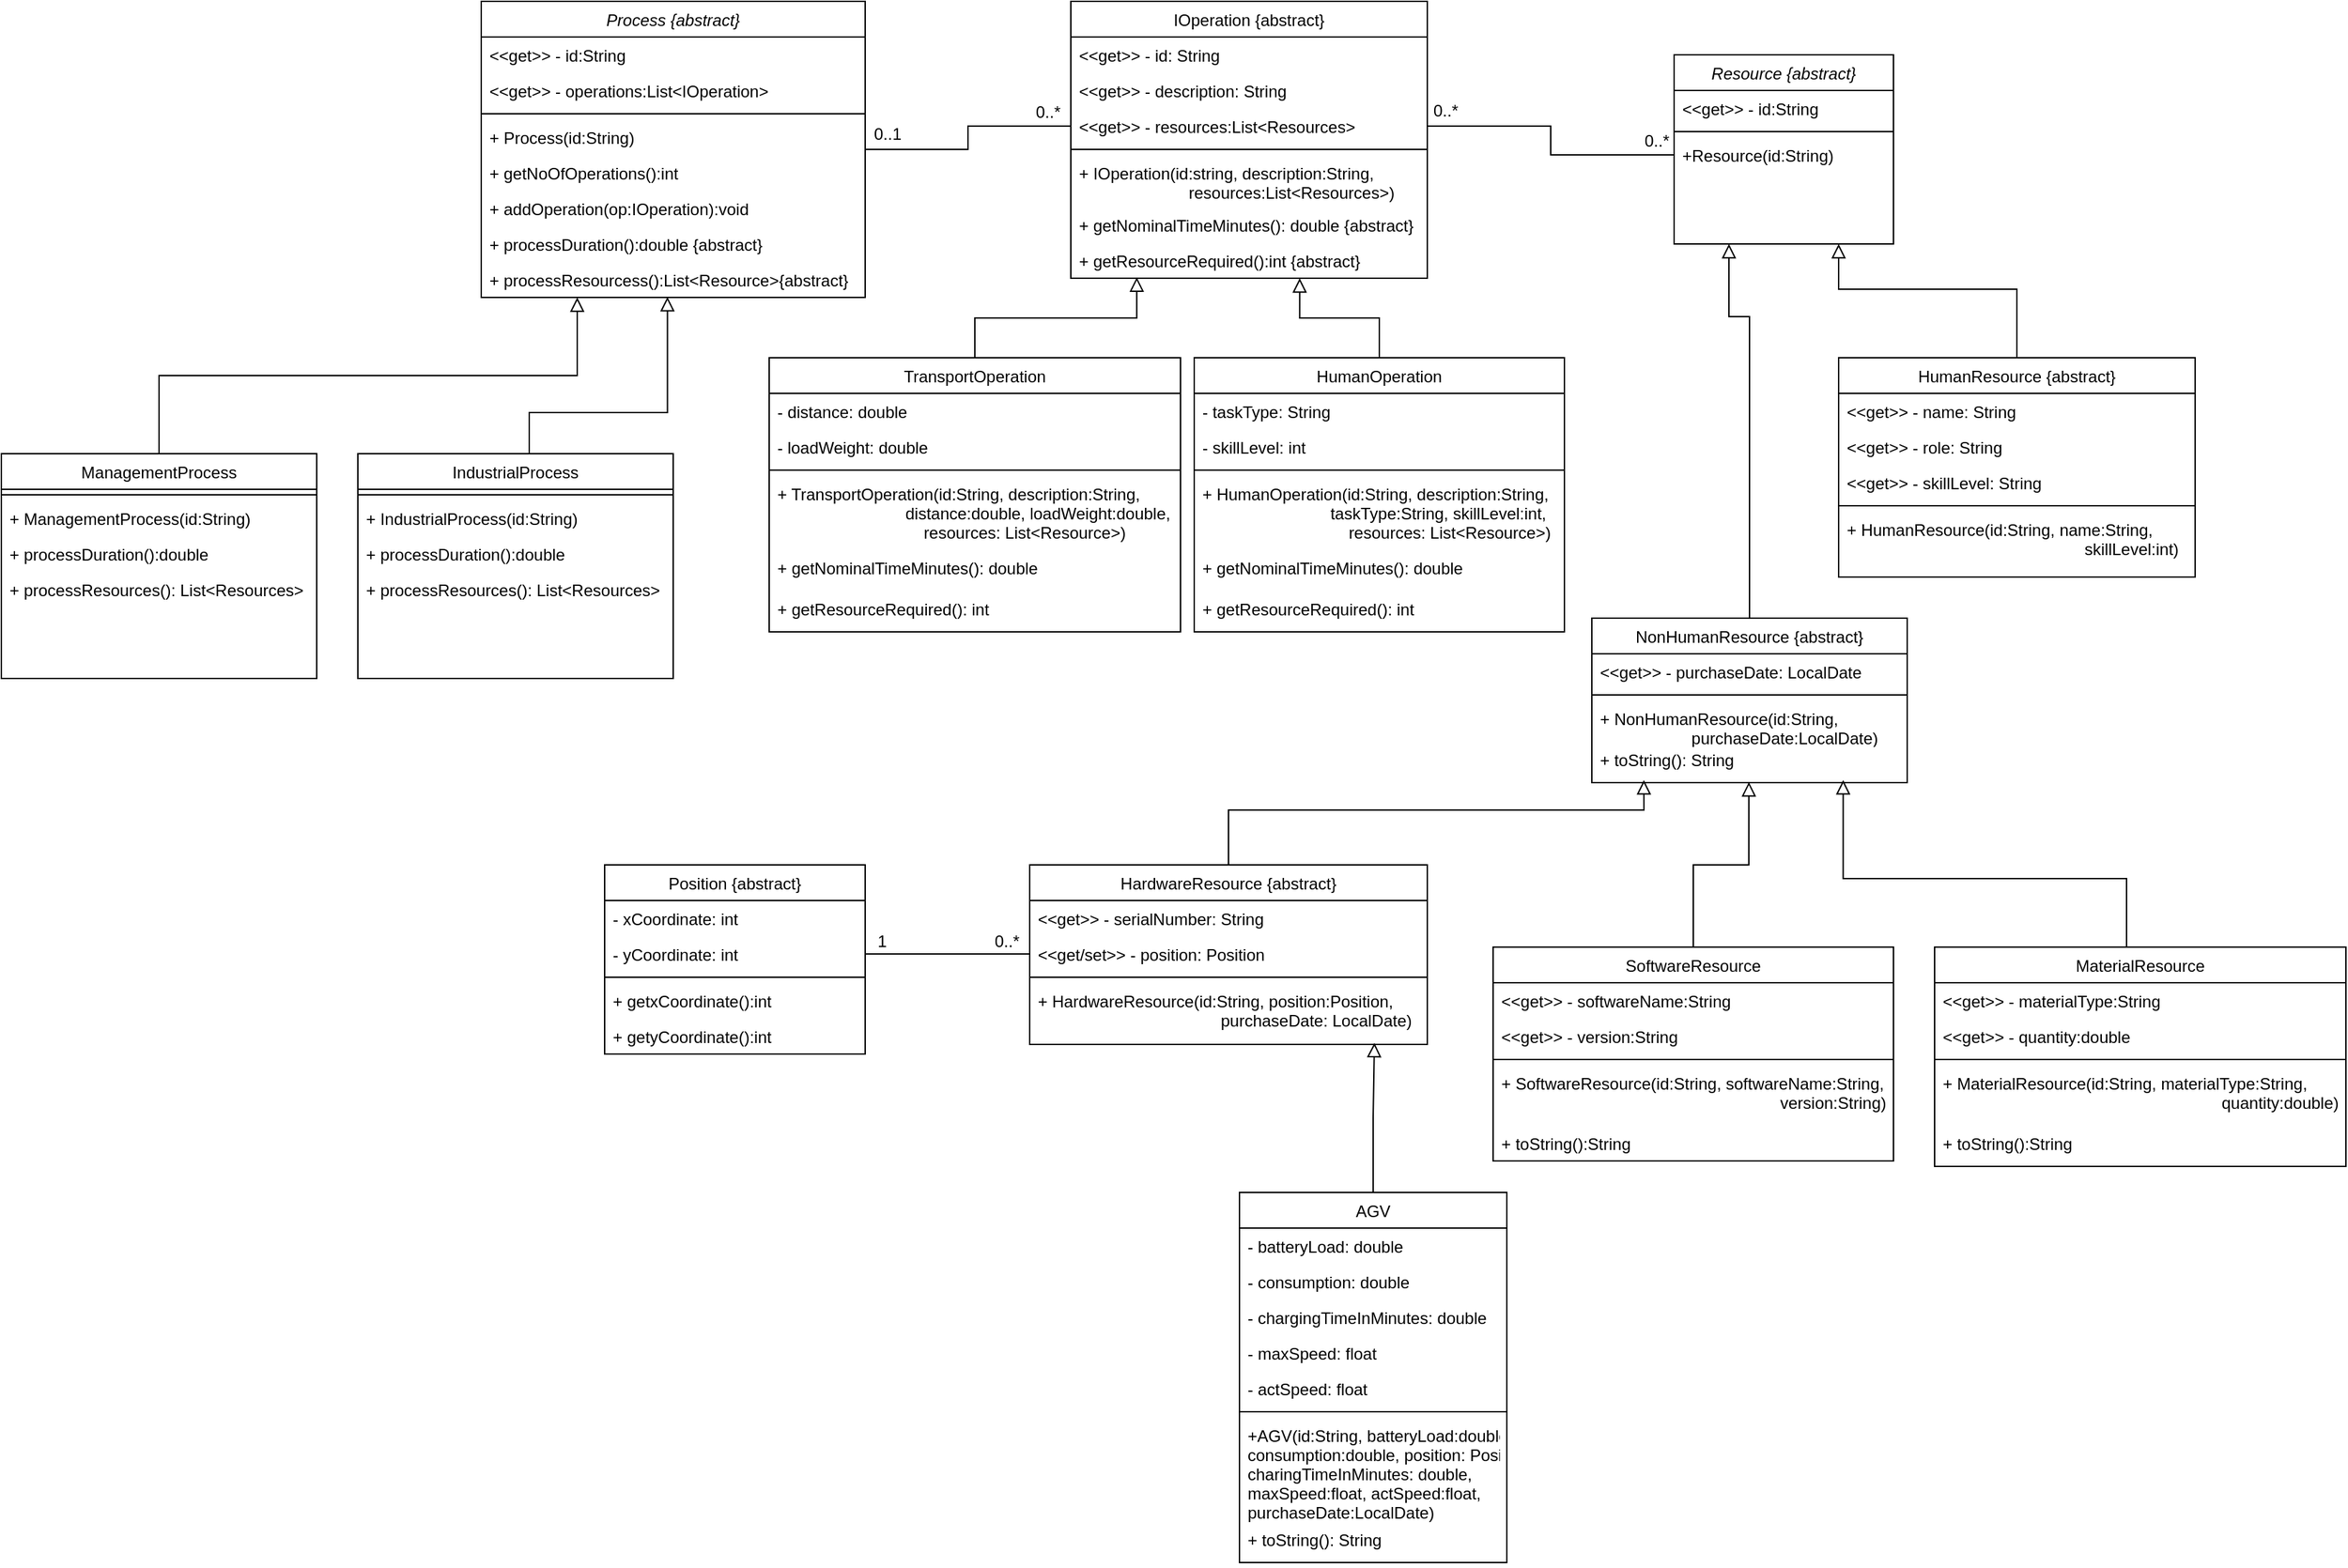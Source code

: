<mxfile version="28.2.5">
  <diagram id="C5RBs43oDa-KdzZeNtuy" name="Page-1">
    <mxGraphModel dx="3946" dy="1250" grid="1" gridSize="10" guides="1" tooltips="1" connect="1" arrows="1" fold="1" page="1" pageScale="1" pageWidth="827" pageHeight="1169" math="0" shadow="0">
      <root>
        <mxCell id="WIyWlLk6GJQsqaUBKTNV-0" />
        <mxCell id="WIyWlLk6GJQsqaUBKTNV-1" parent="WIyWlLk6GJQsqaUBKTNV-0" />
        <mxCell id="zkfFHV4jXpPFQw0GAbJ--0" value="Resource {abstract}" style="swimlane;fontStyle=2;align=center;verticalAlign=top;childLayout=stackLayout;horizontal=1;startSize=26;horizontalStack=0;resizeParent=1;resizeLast=0;collapsible=1;marginBottom=0;rounded=0;shadow=0;strokeWidth=1;" parent="WIyWlLk6GJQsqaUBKTNV-1" vertex="1">
          <mxGeometry x="180" y="69" width="160" height="138" as="geometry">
            <mxRectangle x="230" y="140" width="160" height="26" as="alternateBounds" />
          </mxGeometry>
        </mxCell>
        <mxCell id="zkfFHV4jXpPFQw0GAbJ--1" value="&lt;&lt;get&gt;&gt; - id:String" style="text;align=left;verticalAlign=top;spacingLeft=4;spacingRight=4;overflow=hidden;rotatable=0;points=[[0,0.5],[1,0.5]];portConstraint=eastwest;" parent="zkfFHV4jXpPFQw0GAbJ--0" vertex="1">
          <mxGeometry y="26" width="160" height="26" as="geometry" />
        </mxCell>
        <mxCell id="zkfFHV4jXpPFQw0GAbJ--4" value="" style="line;html=1;strokeWidth=1;align=left;verticalAlign=middle;spacingTop=-1;spacingLeft=3;spacingRight=3;rotatable=0;labelPosition=right;points=[];portConstraint=eastwest;" parent="zkfFHV4jXpPFQw0GAbJ--0" vertex="1">
          <mxGeometry y="52" width="160" height="8" as="geometry" />
        </mxCell>
        <mxCell id="zkfFHV4jXpPFQw0GAbJ--5" value="+Resource(id:String)" style="text;align=left;verticalAlign=top;spacingLeft=4;spacingRight=4;overflow=hidden;rotatable=0;points=[[0,0.5],[1,0.5]];portConstraint=eastwest;" parent="zkfFHV4jXpPFQw0GAbJ--0" vertex="1">
          <mxGeometry y="60" width="160" height="26" as="geometry" />
        </mxCell>
        <mxCell id="zkfFHV4jXpPFQw0GAbJ--6" value="IOperation {abstract}" style="swimlane;fontStyle=0;align=center;verticalAlign=top;childLayout=stackLayout;horizontal=1;startSize=26;horizontalStack=0;resizeParent=1;resizeLast=0;collapsible=1;marginBottom=0;rounded=0;shadow=0;strokeWidth=1;" parent="WIyWlLk6GJQsqaUBKTNV-1" vertex="1">
          <mxGeometry x="-260" y="30" width="260" height="202" as="geometry">
            <mxRectangle x="130" y="380" width="160" height="26" as="alternateBounds" />
          </mxGeometry>
        </mxCell>
        <mxCell id="zkfFHV4jXpPFQw0GAbJ--7" value="&lt;&lt;get&gt;&gt; - id: String" style="text;align=left;verticalAlign=top;spacingLeft=4;spacingRight=4;overflow=hidden;rotatable=0;points=[[0,0.5],[1,0.5]];portConstraint=eastwest;" parent="zkfFHV4jXpPFQw0GAbJ--6" vertex="1">
          <mxGeometry y="26" width="260" height="26" as="geometry" />
        </mxCell>
        <mxCell id="WR7MULS_0wX0G9Q_vH5j-78" value="&lt;&lt;get&gt;&gt; - description: String" style="text;align=left;verticalAlign=top;spacingLeft=4;spacingRight=4;overflow=hidden;rotatable=0;points=[[0,0.5],[1,0.5]];portConstraint=eastwest;" parent="zkfFHV4jXpPFQw0GAbJ--6" vertex="1">
          <mxGeometry y="52" width="260" height="26" as="geometry" />
        </mxCell>
        <mxCell id="zkfFHV4jXpPFQw0GAbJ--8" value="&lt;&lt;get&gt;&gt; - resources:List&lt;Resources&gt;" style="text;align=left;verticalAlign=top;spacingLeft=4;spacingRight=4;overflow=hidden;rotatable=0;points=[[0,0.5],[1,0.5]];portConstraint=eastwest;rounded=0;shadow=0;html=0;" parent="zkfFHV4jXpPFQw0GAbJ--6" vertex="1">
          <mxGeometry y="78" width="260" height="26" as="geometry" />
        </mxCell>
        <mxCell id="zkfFHV4jXpPFQw0GAbJ--9" value="" style="line;html=1;strokeWidth=1;align=left;verticalAlign=middle;spacingTop=-1;spacingLeft=3;spacingRight=3;rotatable=0;labelPosition=right;points=[];portConstraint=eastwest;" parent="zkfFHV4jXpPFQw0GAbJ--6" vertex="1">
          <mxGeometry y="104" width="260" height="8" as="geometry" />
        </mxCell>
        <mxCell id="WR7MULS_0wX0G9Q_vH5j-88" value="+ IOperation(id:string, description:String, &#xa;                        resources:List&lt;Resources&gt;)" style="text;align=left;verticalAlign=top;spacingLeft=4;spacingRight=4;overflow=hidden;rotatable=0;points=[[0,0.5],[1,0.5]];portConstraint=eastwest;fontStyle=0" parent="zkfFHV4jXpPFQw0GAbJ--6" vertex="1">
          <mxGeometry y="112" width="260" height="38" as="geometry" />
        </mxCell>
        <mxCell id="zkfFHV4jXpPFQw0GAbJ--10" value="+ getNominalTimeMinutes(): double {abstract}" style="text;align=left;verticalAlign=top;spacingLeft=4;spacingRight=4;overflow=hidden;rotatable=0;points=[[0,0.5],[1,0.5]];portConstraint=eastwest;fontStyle=0" parent="zkfFHV4jXpPFQw0GAbJ--6" vertex="1">
          <mxGeometry y="150" width="260" height="26" as="geometry" />
        </mxCell>
        <mxCell id="zkfFHV4jXpPFQw0GAbJ--11" value="+ getResourceRequired():int {abstract}" style="text;align=left;verticalAlign=top;spacingLeft=4;spacingRight=4;overflow=hidden;rotatable=0;points=[[0,0.5],[1,0.5]];portConstraint=eastwest;" parent="zkfFHV4jXpPFQw0GAbJ--6" vertex="1">
          <mxGeometry y="176" width="260" height="26" as="geometry" />
        </mxCell>
        <mxCell id="WR7MULS_0wX0G9Q_vH5j-22" style="edgeStyle=orthogonalEdgeStyle;rounded=0;orthogonalLoop=1;jettySize=auto;html=1;exitX=0.5;exitY=0;exitDx=0;exitDy=0;entryX=0.797;entryY=0.938;entryDx=0;entryDy=0;fontSize=12;startSize=8;endSize=8;endArrow=block;endFill=0;entryPerimeter=0;" parent="WIyWlLk6GJQsqaUBKTNV-1" source="zkfFHV4jXpPFQw0GAbJ--13" target="WR7MULS_0wX0G9Q_vH5j-70" edge="1">
          <mxGeometry relative="1" as="geometry">
            <Array as="points">
              <mxPoint x="510" y="670" />
              <mxPoint x="303" y="670" />
            </Array>
          </mxGeometry>
        </mxCell>
        <mxCell id="zkfFHV4jXpPFQw0GAbJ--13" value="MaterialResource" style="swimlane;fontStyle=0;align=center;verticalAlign=top;childLayout=stackLayout;horizontal=1;startSize=26;horizontalStack=0;resizeParent=1;resizeLast=0;collapsible=1;marginBottom=0;rounded=0;shadow=0;strokeWidth=1;" parent="WIyWlLk6GJQsqaUBKTNV-1" vertex="1">
          <mxGeometry x="370" y="720" width="300" height="160" as="geometry">
            <mxRectangle x="340" y="380" width="170" height="26" as="alternateBounds" />
          </mxGeometry>
        </mxCell>
        <mxCell id="cAGVkNuICazQtwaNlYa0-2" value="&lt;&lt;get&gt;&gt; - materialType:String" style="text;align=left;verticalAlign=top;spacingLeft=4;spacingRight=4;overflow=hidden;rotatable=0;points=[[0,0.5],[1,0.5]];portConstraint=eastwest;" vertex="1" parent="zkfFHV4jXpPFQw0GAbJ--13">
          <mxGeometry y="26" width="300" height="26" as="geometry" />
        </mxCell>
        <mxCell id="cAGVkNuICazQtwaNlYa0-3" value="&lt;&lt;get&gt;&gt; - quantity:double" style="text;align=left;verticalAlign=top;spacingLeft=4;spacingRight=4;overflow=hidden;rotatable=0;points=[[0,0.5],[1,0.5]];portConstraint=eastwest;" vertex="1" parent="zkfFHV4jXpPFQw0GAbJ--13">
          <mxGeometry y="52" width="300" height="26" as="geometry" />
        </mxCell>
        <mxCell id="zkfFHV4jXpPFQw0GAbJ--15" value="" style="line;html=1;strokeWidth=1;align=left;verticalAlign=middle;spacingTop=-1;spacingLeft=3;spacingRight=3;rotatable=0;labelPosition=right;points=[];portConstraint=eastwest;" parent="zkfFHV4jXpPFQw0GAbJ--13" vertex="1">
          <mxGeometry y="78" width="300" height="8" as="geometry" />
        </mxCell>
        <mxCell id="cAGVkNuICazQtwaNlYa0-4" value="+ MaterialResource(id:String, materialType:String, &#xa;                                                             quantity:double)" style="text;align=left;verticalAlign=top;spacingLeft=4;spacingRight=4;overflow=hidden;rotatable=0;points=[[0,0.5],[1,0.5]];portConstraint=eastwest;" vertex="1" parent="zkfFHV4jXpPFQw0GAbJ--13">
          <mxGeometry y="86" width="300" height="44" as="geometry" />
        </mxCell>
        <mxCell id="cAGVkNuICazQtwaNlYa0-6" value="+ toString():String" style="text;align=left;verticalAlign=top;spacingLeft=4;spacingRight=4;overflow=hidden;rotatable=0;points=[[0,0.5],[1,0.5]];portConstraint=eastwest;" vertex="1" parent="zkfFHV4jXpPFQw0GAbJ--13">
          <mxGeometry y="130" width="300" height="26" as="geometry" />
        </mxCell>
        <mxCell id="WR7MULS_0wX0G9Q_vH5j-23" style="edgeStyle=orthogonalEdgeStyle;rounded=0;orthogonalLoop=1;jettySize=auto;html=1;exitX=0.5;exitY=0;exitDx=0;exitDy=0;fontSize=12;startSize=8;endSize=8;endArrow=block;endFill=0;entryX=0.867;entryY=0.997;entryDx=0;entryDy=0;entryPerimeter=0;" parent="WIyWlLk6GJQsqaUBKTNV-1" source="zkfFHV4jXpPFQw0GAbJ--17" target="WR7MULS_0wX0G9Q_vH5j-63" edge="1">
          <mxGeometry relative="1" as="geometry">
            <mxPoint x="-135" y="766" as="targetPoint" />
          </mxGeometry>
        </mxCell>
        <mxCell id="zkfFHV4jXpPFQw0GAbJ--17" value="AGV" style="swimlane;fontStyle=0;align=center;verticalAlign=top;childLayout=stackLayout;horizontal=1;startSize=26;horizontalStack=0;resizeParent=1;resizeLast=0;collapsible=1;marginBottom=0;rounded=0;shadow=0;strokeWidth=1;" parent="WIyWlLk6GJQsqaUBKTNV-1" vertex="1">
          <mxGeometry x="-137" y="899" width="195" height="270" as="geometry">
            <mxRectangle x="550" y="140" width="160" height="26" as="alternateBounds" />
          </mxGeometry>
        </mxCell>
        <mxCell id="zkfFHV4jXpPFQw0GAbJ--18" value="- batteryLoad: double" style="text;align=left;verticalAlign=top;spacingLeft=4;spacingRight=4;overflow=hidden;rotatable=0;points=[[0,0.5],[1,0.5]];portConstraint=eastwest;" parent="zkfFHV4jXpPFQw0GAbJ--17" vertex="1">
          <mxGeometry y="26" width="195" height="26" as="geometry" />
        </mxCell>
        <mxCell id="zkfFHV4jXpPFQw0GAbJ--19" value="- consumption: double" style="text;align=left;verticalAlign=top;spacingLeft=4;spacingRight=4;overflow=hidden;rotatable=0;points=[[0,0.5],[1,0.5]];portConstraint=eastwest;rounded=0;shadow=0;html=0;" parent="zkfFHV4jXpPFQw0GAbJ--17" vertex="1">
          <mxGeometry y="52" width="195" height="26" as="geometry" />
        </mxCell>
        <mxCell id="zkfFHV4jXpPFQw0GAbJ--20" value="- chargingTimeInMinutes: double" style="text;align=left;verticalAlign=top;spacingLeft=4;spacingRight=4;overflow=hidden;rotatable=0;points=[[0,0.5],[1,0.5]];portConstraint=eastwest;rounded=0;shadow=0;html=0;" parent="zkfFHV4jXpPFQw0GAbJ--17" vertex="1">
          <mxGeometry y="78" width="195" height="26" as="geometry" />
        </mxCell>
        <mxCell id="zkfFHV4jXpPFQw0GAbJ--21" value="- maxSpeed: float" style="text;align=left;verticalAlign=top;spacingLeft=4;spacingRight=4;overflow=hidden;rotatable=0;points=[[0,0.5],[1,0.5]];portConstraint=eastwest;rounded=0;shadow=0;html=0;" parent="zkfFHV4jXpPFQw0GAbJ--17" vertex="1">
          <mxGeometry y="104" width="195" height="26" as="geometry" />
        </mxCell>
        <mxCell id="zkfFHV4jXpPFQw0GAbJ--22" value="- actSpeed: float" style="text;align=left;verticalAlign=top;spacingLeft=4;spacingRight=4;overflow=hidden;rotatable=0;points=[[0,0.5],[1,0.5]];portConstraint=eastwest;rounded=0;shadow=0;html=0;" parent="zkfFHV4jXpPFQw0GAbJ--17" vertex="1">
          <mxGeometry y="130" width="195" height="26" as="geometry" />
        </mxCell>
        <mxCell id="zkfFHV4jXpPFQw0GAbJ--23" value="" style="line;html=1;strokeWidth=1;align=left;verticalAlign=middle;spacingTop=-1;spacingLeft=3;spacingRight=3;rotatable=0;labelPosition=right;points=[];portConstraint=eastwest;" parent="zkfFHV4jXpPFQw0GAbJ--17" vertex="1">
          <mxGeometry y="156" width="195" height="8" as="geometry" />
        </mxCell>
        <mxCell id="zkfFHV4jXpPFQw0GAbJ--24" value="+AGV(id:String, batteryLoad:double,&#xa;consumption:double, position: Position,&#xa;charingTimeInMinutes: double,&#xa;maxSpeed:float, actSpeed:float,&#xa;purchaseDate:LocalDate)" style="text;align=left;verticalAlign=top;spacingLeft=4;spacingRight=4;overflow=hidden;rotatable=0;points=[[0,0.5],[1,0.5]];portConstraint=eastwest;" parent="zkfFHV4jXpPFQw0GAbJ--17" vertex="1">
          <mxGeometry y="164" width="195" height="76" as="geometry" />
        </mxCell>
        <mxCell id="WR7MULS_0wX0G9Q_vH5j-64" value="+ toString(): String" style="text;align=left;verticalAlign=top;spacingLeft=4;spacingRight=4;overflow=hidden;rotatable=0;points=[[0,0.5],[1,0.5]];portConstraint=eastwest;" parent="zkfFHV4jXpPFQw0GAbJ--17" vertex="1">
          <mxGeometry y="240" width="195" height="30" as="geometry" />
        </mxCell>
        <mxCell id="WR7MULS_0wX0G9Q_vH5j-102" style="edgeStyle=orthogonalEdgeStyle;rounded=0;orthogonalLoop=1;jettySize=auto;html=1;exitX=1;exitY=0.5;exitDx=0;exitDy=0;entryX=0;entryY=0.5;entryDx=0;entryDy=0;fontSize=12;startSize=8;endSize=8;endArrow=none;startFill=0;" parent="WIyWlLk6GJQsqaUBKTNV-1" source="WR7MULS_0wX0G9Q_vH5j-0" target="zkfFHV4jXpPFQw0GAbJ--8" edge="1">
          <mxGeometry relative="1" as="geometry" />
        </mxCell>
        <mxCell id="WR7MULS_0wX0G9Q_vH5j-104" value="0..*" style="edgeLabel;html=1;align=center;verticalAlign=middle;resizable=0;points=[];fontSize=12;" parent="WR7MULS_0wX0G9Q_vH5j-102" vertex="1" connectable="0">
          <mxGeometry x="0.796" y="1" relative="1" as="geometry">
            <mxPoint y="-9" as="offset" />
          </mxGeometry>
        </mxCell>
        <mxCell id="WR7MULS_0wX0G9Q_vH5j-105" value="0..1" style="edgeLabel;html=1;align=center;verticalAlign=middle;resizable=0;points=[];fontSize=12;" parent="WR7MULS_0wX0G9Q_vH5j-102" vertex="1" connectable="0">
          <mxGeometry x="-0.784" relative="1" as="geometry">
            <mxPoint x="-2" y="-11" as="offset" />
          </mxGeometry>
        </mxCell>
        <mxCell id="WR7MULS_0wX0G9Q_vH5j-0" value="Process {abstract}" style="swimlane;fontStyle=2;align=center;verticalAlign=top;childLayout=stackLayout;horizontal=1;startSize=26;horizontalStack=0;resizeParent=1;resizeLast=0;collapsible=1;marginBottom=0;rounded=0;shadow=0;strokeWidth=1;" parent="WIyWlLk6GJQsqaUBKTNV-1" vertex="1">
          <mxGeometry x="-690" y="30" width="280" height="216" as="geometry">
            <mxRectangle x="230" y="140" width="160" height="26" as="alternateBounds" />
          </mxGeometry>
        </mxCell>
        <mxCell id="WR7MULS_0wX0G9Q_vH5j-1" value="&lt;&lt;get&gt;&gt; - id:String" style="text;align=left;verticalAlign=top;spacingLeft=4;spacingRight=4;overflow=hidden;rotatable=0;points=[[0,0.5],[1,0.5]];portConstraint=eastwest;" parent="WR7MULS_0wX0G9Q_vH5j-0" vertex="1">
          <mxGeometry y="26" width="280" height="26" as="geometry" />
        </mxCell>
        <mxCell id="WR7MULS_0wX0G9Q_vH5j-95" value="&lt;&lt;get&gt;&gt; - operations:List&lt;IOperation&gt;" style="text;align=left;verticalAlign=top;spacingLeft=4;spacingRight=4;overflow=hidden;rotatable=0;points=[[0,0.5],[1,0.5]];portConstraint=eastwest;rounded=0;shadow=0;html=0;" parent="WR7MULS_0wX0G9Q_vH5j-0" vertex="1">
          <mxGeometry y="52" width="280" height="26" as="geometry" />
        </mxCell>
        <mxCell id="WR7MULS_0wX0G9Q_vH5j-4" value="" style="line;html=1;strokeWidth=1;align=left;verticalAlign=middle;spacingTop=-1;spacingLeft=3;spacingRight=3;rotatable=0;labelPosition=right;points=[];portConstraint=eastwest;" parent="WR7MULS_0wX0G9Q_vH5j-0" vertex="1">
          <mxGeometry y="78" width="280" height="8" as="geometry" />
        </mxCell>
        <mxCell id="WR7MULS_0wX0G9Q_vH5j-5" value="+ Process(id:String)" style="text;align=left;verticalAlign=top;spacingLeft=4;spacingRight=4;overflow=hidden;rotatable=0;points=[[0,0.5],[1,0.5]];portConstraint=eastwest;" parent="WR7MULS_0wX0G9Q_vH5j-0" vertex="1">
          <mxGeometry y="86" width="280" height="26" as="geometry" />
        </mxCell>
        <mxCell id="WR7MULS_0wX0G9Q_vH5j-101" value="+ getNoOfOperations():int" style="text;align=left;verticalAlign=top;spacingLeft=4;spacingRight=4;overflow=hidden;rotatable=0;points=[[0,0.5],[1,0.5]];portConstraint=eastwest;" parent="WR7MULS_0wX0G9Q_vH5j-0" vertex="1">
          <mxGeometry y="112" width="280" height="26" as="geometry" />
        </mxCell>
        <mxCell id="WR7MULS_0wX0G9Q_vH5j-96" value="+ addOperation(op:IOperation):void" style="text;align=left;verticalAlign=top;spacingLeft=4;spacingRight=4;overflow=hidden;rotatable=0;points=[[0,0.5],[1,0.5]];portConstraint=eastwest;" parent="WR7MULS_0wX0G9Q_vH5j-0" vertex="1">
          <mxGeometry y="138" width="280" height="26" as="geometry" />
        </mxCell>
        <mxCell id="WR7MULS_0wX0G9Q_vH5j-98" value="+ processDuration():double {abstract}" style="text;align=left;verticalAlign=top;spacingLeft=4;spacingRight=4;overflow=hidden;rotatable=0;points=[[0,0.5],[1,0.5]];portConstraint=eastwest;" parent="WR7MULS_0wX0G9Q_vH5j-0" vertex="1">
          <mxGeometry y="164" width="280" height="26" as="geometry" />
        </mxCell>
        <mxCell id="WR7MULS_0wX0G9Q_vH5j-99" value="+ processResourcess():List&lt;Resource&gt;{abstract}" style="text;align=left;verticalAlign=top;spacingLeft=4;spacingRight=4;overflow=hidden;rotatable=0;points=[[0,0.5],[1,0.5]];portConstraint=eastwest;" parent="WR7MULS_0wX0G9Q_vH5j-0" vertex="1">
          <mxGeometry y="190" width="280" height="26" as="geometry" />
        </mxCell>
        <mxCell id="WR7MULS_0wX0G9Q_vH5j-21" style="edgeStyle=orthogonalEdgeStyle;rounded=0;orthogonalLoop=1;jettySize=auto;html=1;exitX=0.5;exitY=0;exitDx=0;exitDy=0;entryX=0.498;entryY=0.986;entryDx=0;entryDy=0;fontSize=12;startSize=8;endSize=8;endArrow=block;endFill=0;entryPerimeter=0;" parent="WIyWlLk6GJQsqaUBKTNV-1" source="WR7MULS_0wX0G9Q_vH5j-6" target="WR7MULS_0wX0G9Q_vH5j-70" edge="1">
          <mxGeometry relative="1" as="geometry" />
        </mxCell>
        <mxCell id="WR7MULS_0wX0G9Q_vH5j-6" value="SoftwareResource" style="swimlane;fontStyle=0;align=center;verticalAlign=top;childLayout=stackLayout;horizontal=1;startSize=26;horizontalStack=0;resizeParent=1;resizeLast=0;collapsible=1;marginBottom=0;rounded=0;shadow=0;strokeWidth=1;" parent="WIyWlLk6GJQsqaUBKTNV-1" vertex="1">
          <mxGeometry x="48" y="720" width="292" height="156" as="geometry">
            <mxRectangle x="340" y="380" width="170" height="26" as="alternateBounds" />
          </mxGeometry>
        </mxCell>
        <mxCell id="WR7MULS_0wX0G9Q_vH5j-7" value="&lt;&lt;get&gt;&gt; - softwareName:String" style="text;align=left;verticalAlign=top;spacingLeft=4;spacingRight=4;overflow=hidden;rotatable=0;points=[[0,0.5],[1,0.5]];portConstraint=eastwest;" parent="WR7MULS_0wX0G9Q_vH5j-6" vertex="1">
          <mxGeometry y="26" width="292" height="26" as="geometry" />
        </mxCell>
        <mxCell id="cAGVkNuICazQtwaNlYa0-0" value="&lt;&lt;get&gt;&gt; - version:String" style="text;align=left;verticalAlign=top;spacingLeft=4;spacingRight=4;overflow=hidden;rotatable=0;points=[[0,0.5],[1,0.5]];portConstraint=eastwest;" vertex="1" parent="WR7MULS_0wX0G9Q_vH5j-6">
          <mxGeometry y="52" width="292" height="26" as="geometry" />
        </mxCell>
        <mxCell id="WR7MULS_0wX0G9Q_vH5j-8" value="" style="line;html=1;strokeWidth=1;align=left;verticalAlign=middle;spacingTop=-1;spacingLeft=3;spacingRight=3;rotatable=0;labelPosition=right;points=[];portConstraint=eastwest;" parent="WR7MULS_0wX0G9Q_vH5j-6" vertex="1">
          <mxGeometry y="78" width="292" height="8" as="geometry" />
        </mxCell>
        <mxCell id="cAGVkNuICazQtwaNlYa0-1" value="+ SoftwareResource(id:String, softwareName:String, &#xa;                                                             version:String)" style="text;align=left;verticalAlign=top;spacingLeft=4;spacingRight=4;overflow=hidden;rotatable=0;points=[[0,0.5],[1,0.5]];portConstraint=eastwest;" vertex="1" parent="WR7MULS_0wX0G9Q_vH5j-6">
          <mxGeometry y="86" width="292" height="44" as="geometry" />
        </mxCell>
        <mxCell id="cAGVkNuICazQtwaNlYa0-5" value="+ toString():String" style="text;align=left;verticalAlign=top;spacingLeft=4;spacingRight=4;overflow=hidden;rotatable=0;points=[[0,0.5],[1,0.5]];portConstraint=eastwest;" vertex="1" parent="WR7MULS_0wX0G9Q_vH5j-6">
          <mxGeometry y="130" width="292" height="26" as="geometry" />
        </mxCell>
        <mxCell id="WR7MULS_0wX0G9Q_vH5j-12" value="NonHumanResource {abstract}" style="swimlane;fontStyle=0;align=center;verticalAlign=top;childLayout=stackLayout;horizontal=1;startSize=26;horizontalStack=0;resizeParent=1;resizeLast=0;collapsible=1;marginBottom=0;rounded=0;shadow=0;strokeWidth=1;" parent="WIyWlLk6GJQsqaUBKTNV-1" vertex="1">
          <mxGeometry x="120" y="480" width="230" height="120" as="geometry">
            <mxRectangle x="340" y="380" width="170" height="26" as="alternateBounds" />
          </mxGeometry>
        </mxCell>
        <mxCell id="WR7MULS_0wX0G9Q_vH5j-13" value="&lt;&lt;get&gt;&gt; - purchaseDate: LocalDate" style="text;align=left;verticalAlign=top;spacingLeft=4;spacingRight=4;overflow=hidden;rotatable=0;points=[[0,0.5],[1,0.5]];portConstraint=eastwest;" parent="WR7MULS_0wX0G9Q_vH5j-12" vertex="1">
          <mxGeometry y="26" width="230" height="26" as="geometry" />
        </mxCell>
        <mxCell id="WR7MULS_0wX0G9Q_vH5j-14" value="" style="line;html=1;strokeWidth=1;align=left;verticalAlign=middle;spacingTop=-1;spacingLeft=3;spacingRight=3;rotatable=0;labelPosition=right;points=[];portConstraint=eastwest;" parent="WR7MULS_0wX0G9Q_vH5j-12" vertex="1">
          <mxGeometry y="52" width="230" height="8" as="geometry" />
        </mxCell>
        <mxCell id="WR7MULS_0wX0G9Q_vH5j-65" value="+ NonHumanResource(id:String,&#xa;                    purchaseDate:LocalDate)" style="text;align=left;verticalAlign=top;spacingLeft=4;spacingRight=4;overflow=hidden;rotatable=0;points=[[0,0.5],[1,0.5]];portConstraint=eastwest;" parent="WR7MULS_0wX0G9Q_vH5j-12" vertex="1">
          <mxGeometry y="60" width="230" height="30" as="geometry" />
        </mxCell>
        <mxCell id="WR7MULS_0wX0G9Q_vH5j-70" value="+ toString(): String" style="text;align=left;verticalAlign=top;spacingLeft=4;spacingRight=4;overflow=hidden;rotatable=0;points=[[0,0.5],[1,0.5]];portConstraint=eastwest;" parent="WR7MULS_0wX0G9Q_vH5j-12" vertex="1">
          <mxGeometry y="90" width="230" height="30" as="geometry" />
        </mxCell>
        <mxCell id="WR7MULS_0wX0G9Q_vH5j-20" style="edgeStyle=orthogonalEdgeStyle;rounded=0;orthogonalLoop=1;jettySize=auto;html=1;exitX=0.5;exitY=0;exitDx=0;exitDy=0;entryX=0.165;entryY=0.938;entryDx=0;entryDy=0;fontSize=12;startSize=8;endSize=8;endArrow=block;endFill=0;entryPerimeter=0;" parent="WIyWlLk6GJQsqaUBKTNV-1" source="WR7MULS_0wX0G9Q_vH5j-16" target="WR7MULS_0wX0G9Q_vH5j-70" edge="1">
          <mxGeometry relative="1" as="geometry">
            <Array as="points">
              <mxPoint x="-145" y="620" />
              <mxPoint x="158" y="620" />
            </Array>
          </mxGeometry>
        </mxCell>
        <mxCell id="WR7MULS_0wX0G9Q_vH5j-16" value="HardwareResource {abstract}" style="swimlane;fontStyle=0;align=center;verticalAlign=top;childLayout=stackLayout;horizontal=1;startSize=26;horizontalStack=0;resizeParent=1;resizeLast=0;collapsible=1;marginBottom=0;rounded=0;shadow=0;strokeWidth=1;" parent="WIyWlLk6GJQsqaUBKTNV-1" vertex="1">
          <mxGeometry x="-290" y="660" width="290" height="131" as="geometry">
            <mxRectangle x="340" y="380" width="170" height="26" as="alternateBounds" />
          </mxGeometry>
        </mxCell>
        <mxCell id="WR7MULS_0wX0G9Q_vH5j-17" value="&lt;&lt;get&gt;&gt; - serialNumber: String" style="text;align=left;verticalAlign=top;spacingLeft=4;spacingRight=4;overflow=hidden;rotatable=0;points=[[0,0.5],[1,0.5]];portConstraint=eastwest;" parent="WR7MULS_0wX0G9Q_vH5j-16" vertex="1">
          <mxGeometry y="26" width="290" height="26" as="geometry" />
        </mxCell>
        <mxCell id="WR7MULS_0wX0G9Q_vH5j-60" value="&lt;&lt;get/set&gt;&gt; - position: Position" style="text;align=left;verticalAlign=top;spacingLeft=4;spacingRight=4;overflow=hidden;rotatable=0;points=[[0,0.5],[1,0.5]];portConstraint=eastwest;" parent="WR7MULS_0wX0G9Q_vH5j-16" vertex="1">
          <mxGeometry y="52" width="290" height="26" as="geometry" />
        </mxCell>
        <mxCell id="WR7MULS_0wX0G9Q_vH5j-18" value="" style="line;html=1;strokeWidth=1;align=left;verticalAlign=middle;spacingTop=-1;spacingLeft=3;spacingRight=3;rotatable=0;labelPosition=right;points=[];portConstraint=eastwest;" parent="WR7MULS_0wX0G9Q_vH5j-16" vertex="1">
          <mxGeometry y="78" width="290" height="8" as="geometry" />
        </mxCell>
        <mxCell id="WR7MULS_0wX0G9Q_vH5j-63" value="+ HardwareResource(id:String, position:Position,&#xa;                                        purchaseDate: LocalDate)" style="text;align=left;verticalAlign=top;spacingLeft=4;spacingRight=4;overflow=hidden;rotatable=0;points=[[0,0.5],[1,0.5]];portConstraint=eastwest;" parent="WR7MULS_0wX0G9Q_vH5j-16" vertex="1">
          <mxGeometry y="86" width="290" height="44" as="geometry" />
        </mxCell>
        <mxCell id="WR7MULS_0wX0G9Q_vH5j-37" style="edgeStyle=orthogonalEdgeStyle;rounded=0;orthogonalLoop=1;jettySize=auto;html=1;exitX=0.5;exitY=0;exitDx=0;exitDy=0;entryX=0.25;entryY=1;entryDx=0;entryDy=0;fontSize=12;startSize=8;endSize=8;endArrow=block;endFill=0;" parent="WIyWlLk6GJQsqaUBKTNV-1" source="WR7MULS_0wX0G9Q_vH5j-24" target="WR7MULS_0wX0G9Q_vH5j-0" edge="1">
          <mxGeometry relative="1" as="geometry" />
        </mxCell>
        <mxCell id="WR7MULS_0wX0G9Q_vH5j-24" value="ManagementProcess" style="swimlane;fontStyle=0;align=center;verticalAlign=top;childLayout=stackLayout;horizontal=1;startSize=26;horizontalStack=0;resizeParent=1;resizeLast=0;collapsible=1;marginBottom=0;rounded=0;shadow=0;strokeWidth=1;" parent="WIyWlLk6GJQsqaUBKTNV-1" vertex="1">
          <mxGeometry x="-1040" y="360" width="230" height="164" as="geometry">
            <mxRectangle x="130" y="380" width="160" height="26" as="alternateBounds" />
          </mxGeometry>
        </mxCell>
        <mxCell id="WR7MULS_0wX0G9Q_vH5j-27" value="" style="line;html=1;strokeWidth=1;align=left;verticalAlign=middle;spacingTop=-1;spacingLeft=3;spacingRight=3;rotatable=0;labelPosition=right;points=[];portConstraint=eastwest;" parent="WR7MULS_0wX0G9Q_vH5j-24" vertex="1">
          <mxGeometry y="26" width="230" height="8" as="geometry" />
        </mxCell>
        <mxCell id="WR7MULS_0wX0G9Q_vH5j-29" value="+ ManagementProcess(id:String)" style="text;align=left;verticalAlign=top;spacingLeft=4;spacingRight=4;overflow=hidden;rotatable=0;points=[[0,0.5],[1,0.5]];portConstraint=eastwest;" parent="WR7MULS_0wX0G9Q_vH5j-24" vertex="1">
          <mxGeometry y="34" width="230" height="26" as="geometry" />
        </mxCell>
        <mxCell id="WR7MULS_0wX0G9Q_vH5j-108" value="+ processDuration():double" style="text;align=left;verticalAlign=top;spacingLeft=4;spacingRight=4;overflow=hidden;rotatable=0;points=[[0,0.5],[1,0.5]];portConstraint=eastwest;" parent="WR7MULS_0wX0G9Q_vH5j-24" vertex="1">
          <mxGeometry y="60" width="230" height="26" as="geometry" />
        </mxCell>
        <mxCell id="WR7MULS_0wX0G9Q_vH5j-109" value="+ processResources(): List&lt;Resources&gt;" style="text;align=left;verticalAlign=top;spacingLeft=4;spacingRight=4;overflow=hidden;rotatable=0;points=[[0,0.5],[1,0.5]];portConstraint=eastwest;" parent="WR7MULS_0wX0G9Q_vH5j-24" vertex="1">
          <mxGeometry y="86" width="230" height="26" as="geometry" />
        </mxCell>
        <mxCell id="WR7MULS_0wX0G9Q_vH5j-36" style="edgeStyle=orthogonalEdgeStyle;rounded=0;orthogonalLoop=1;jettySize=auto;html=1;exitX=0.5;exitY=0;exitDx=0;exitDy=0;fontSize=12;startSize=8;endSize=8;entryX=0.485;entryY=0.988;entryDx=0;entryDy=0;endArrow=block;endFill=0;entryPerimeter=0;" parent="WIyWlLk6GJQsqaUBKTNV-1" source="WR7MULS_0wX0G9Q_vH5j-30" target="WR7MULS_0wX0G9Q_vH5j-99" edge="1">
          <mxGeometry relative="1" as="geometry">
            <mxPoint x="-587" y="190" as="targetPoint" />
            <Array as="points">
              <mxPoint x="-655" y="360" />
              <mxPoint x="-655" y="330" />
              <mxPoint x="-554" y="330" />
            </Array>
          </mxGeometry>
        </mxCell>
        <mxCell id="WR7MULS_0wX0G9Q_vH5j-30" value="IndustrialProcess" style="swimlane;fontStyle=0;align=center;verticalAlign=top;childLayout=stackLayout;horizontal=1;startSize=26;horizontalStack=0;resizeParent=1;resizeLast=0;collapsible=1;marginBottom=0;rounded=0;shadow=0;strokeWidth=1;" parent="WIyWlLk6GJQsqaUBKTNV-1" vertex="1">
          <mxGeometry x="-780" y="360" width="230" height="164" as="geometry">
            <mxRectangle x="130" y="380" width="160" height="26" as="alternateBounds" />
          </mxGeometry>
        </mxCell>
        <mxCell id="WR7MULS_0wX0G9Q_vH5j-33" value="" style="line;html=1;strokeWidth=1;align=left;verticalAlign=middle;spacingTop=-1;spacingLeft=3;spacingRight=3;rotatable=0;labelPosition=right;points=[];portConstraint=eastwest;" parent="WR7MULS_0wX0G9Q_vH5j-30" vertex="1">
          <mxGeometry y="26" width="230" height="8" as="geometry" />
        </mxCell>
        <mxCell id="WR7MULS_0wX0G9Q_vH5j-106" value="+ IndustrialProcess(id:String)" style="text;align=left;verticalAlign=top;spacingLeft=4;spacingRight=4;overflow=hidden;rotatable=0;points=[[0,0.5],[1,0.5]];portConstraint=eastwest;" parent="WR7MULS_0wX0G9Q_vH5j-30" vertex="1">
          <mxGeometry y="34" width="230" height="26" as="geometry" />
        </mxCell>
        <mxCell id="WR7MULS_0wX0G9Q_vH5j-35" value="+ processDuration():double" style="text;align=left;verticalAlign=top;spacingLeft=4;spacingRight=4;overflow=hidden;rotatable=0;points=[[0,0.5],[1,0.5]];portConstraint=eastwest;" parent="WR7MULS_0wX0G9Q_vH5j-30" vertex="1">
          <mxGeometry y="60" width="230" height="26" as="geometry" />
        </mxCell>
        <mxCell id="WR7MULS_0wX0G9Q_vH5j-107" value="+ processResources(): List&lt;Resources&gt;" style="text;align=left;verticalAlign=top;spacingLeft=4;spacingRight=4;overflow=hidden;rotatable=0;points=[[0,0.5],[1,0.5]];portConstraint=eastwest;" parent="WR7MULS_0wX0G9Q_vH5j-30" vertex="1">
          <mxGeometry y="86" width="230" height="26" as="geometry" />
        </mxCell>
        <mxCell id="WR7MULS_0wX0G9Q_vH5j-38" value="HumanResource {abstract}" style="swimlane;fontStyle=0;align=center;verticalAlign=top;childLayout=stackLayout;horizontal=1;startSize=26;horizontalStack=0;resizeParent=1;resizeLast=0;collapsible=1;marginBottom=0;rounded=0;shadow=0;strokeWidth=1;" parent="WIyWlLk6GJQsqaUBKTNV-1" vertex="1">
          <mxGeometry x="300" y="290" width="260" height="160" as="geometry">
            <mxRectangle x="340" y="380" width="170" height="26" as="alternateBounds" />
          </mxGeometry>
        </mxCell>
        <mxCell id="WR7MULS_0wX0G9Q_vH5j-39" value="&lt;&lt;get&gt;&gt; - name: String" style="text;align=left;verticalAlign=top;spacingLeft=4;spacingRight=4;overflow=hidden;rotatable=0;points=[[0,0.5],[1,0.5]];portConstraint=eastwest;" parent="WR7MULS_0wX0G9Q_vH5j-38" vertex="1">
          <mxGeometry y="26" width="260" height="26" as="geometry" />
        </mxCell>
        <mxCell id="WR7MULS_0wX0G9Q_vH5j-71" value="&lt;&lt;get&gt;&gt; - role: String" style="text;align=left;verticalAlign=top;spacingLeft=4;spacingRight=4;overflow=hidden;rotatable=0;points=[[0,0.5],[1,0.5]];portConstraint=eastwest;" parent="WR7MULS_0wX0G9Q_vH5j-38" vertex="1">
          <mxGeometry y="52" width="260" height="26" as="geometry" />
        </mxCell>
        <mxCell id="WR7MULS_0wX0G9Q_vH5j-76" value="&lt;&lt;get&gt;&gt; - skillLevel: String" style="text;align=left;verticalAlign=top;spacingLeft=4;spacingRight=4;overflow=hidden;rotatable=0;points=[[0,0.5],[1,0.5]];portConstraint=eastwest;" parent="WR7MULS_0wX0G9Q_vH5j-38" vertex="1">
          <mxGeometry y="78" width="260" height="26" as="geometry" />
        </mxCell>
        <mxCell id="WR7MULS_0wX0G9Q_vH5j-40" value="" style="line;html=1;strokeWidth=1;align=left;verticalAlign=middle;spacingTop=-1;spacingLeft=3;spacingRight=3;rotatable=0;labelPosition=right;points=[];portConstraint=eastwest;" parent="WR7MULS_0wX0G9Q_vH5j-38" vertex="1">
          <mxGeometry y="104" width="260" height="8" as="geometry" />
        </mxCell>
        <mxCell id="WR7MULS_0wX0G9Q_vH5j-77" value="+ HumanResource(id:String, name:String,&#xa;                                                    skillLevel:int)" style="text;align=left;verticalAlign=top;spacingLeft=4;spacingRight=4;overflow=hidden;rotatable=0;points=[[0,0.5],[1,0.5]];portConstraint=eastwest;" parent="WR7MULS_0wX0G9Q_vH5j-38" vertex="1">
          <mxGeometry y="112" width="260" height="48" as="geometry" />
        </mxCell>
        <mxCell id="WR7MULS_0wX0G9Q_vH5j-41" style="edgeStyle=orthogonalEdgeStyle;rounded=0;orthogonalLoop=1;jettySize=auto;html=1;exitX=0.5;exitY=0;exitDx=0;exitDy=0;fontSize=12;startSize=8;endSize=8;endArrow=block;endFill=0;entryX=0.75;entryY=1;entryDx=0;entryDy=0;" parent="WIyWlLk6GJQsqaUBKTNV-1" source="WR7MULS_0wX0G9Q_vH5j-38" target="zkfFHV4jXpPFQw0GAbJ--0" edge="1">
          <mxGeometry relative="1" as="geometry">
            <mxPoint x="460" y="170" as="targetPoint" />
            <Array as="points">
              <mxPoint x="430" y="240" />
              <mxPoint x="300" y="240" />
            </Array>
          </mxGeometry>
        </mxCell>
        <mxCell id="WR7MULS_0wX0G9Q_vH5j-42" style="edgeStyle=orthogonalEdgeStyle;rounded=0;orthogonalLoop=1;jettySize=auto;html=1;exitX=0.5;exitY=0;exitDx=0;exitDy=0;entryX=0.25;entryY=1;entryDx=0;entryDy=0;fontSize=12;startSize=8;endSize=8;endArrow=block;endFill=0;" parent="WIyWlLk6GJQsqaUBKTNV-1" source="WR7MULS_0wX0G9Q_vH5j-12" target="zkfFHV4jXpPFQw0GAbJ--0" edge="1">
          <mxGeometry relative="1" as="geometry">
            <Array as="points">
              <mxPoint x="235" y="260" />
              <mxPoint x="220" y="260" />
            </Array>
          </mxGeometry>
        </mxCell>
        <mxCell id="WR7MULS_0wX0G9Q_vH5j-43" value="TransportOperation" style="swimlane;fontStyle=0;align=center;verticalAlign=top;childLayout=stackLayout;horizontal=1;startSize=26;horizontalStack=0;resizeParent=1;resizeLast=0;collapsible=1;marginBottom=0;rounded=0;shadow=0;strokeWidth=1;" parent="WIyWlLk6GJQsqaUBKTNV-1" vertex="1">
          <mxGeometry x="-480" y="290" width="300" height="200" as="geometry">
            <mxRectangle x="340" y="380" width="170" height="26" as="alternateBounds" />
          </mxGeometry>
        </mxCell>
        <mxCell id="WR7MULS_0wX0G9Q_vH5j-44" value="- distance: double" style="text;align=left;verticalAlign=top;spacingLeft=4;spacingRight=4;overflow=hidden;rotatable=0;points=[[0,0.5],[1,0.5]];portConstraint=eastwest;" parent="WR7MULS_0wX0G9Q_vH5j-43" vertex="1">
          <mxGeometry y="26" width="300" height="26" as="geometry" />
        </mxCell>
        <mxCell id="WR7MULS_0wX0G9Q_vH5j-84" value="- loadWeight: double" style="text;align=left;verticalAlign=top;spacingLeft=4;spacingRight=4;overflow=hidden;rotatable=0;points=[[0,0.5],[1,0.5]];portConstraint=eastwest;" parent="WR7MULS_0wX0G9Q_vH5j-43" vertex="1">
          <mxGeometry y="52" width="300" height="26" as="geometry" />
        </mxCell>
        <mxCell id="WR7MULS_0wX0G9Q_vH5j-45" value="" style="line;html=1;strokeWidth=1;align=left;verticalAlign=middle;spacingTop=-1;spacingLeft=3;spacingRight=3;rotatable=0;labelPosition=right;points=[];portConstraint=eastwest;" parent="WR7MULS_0wX0G9Q_vH5j-43" vertex="1">
          <mxGeometry y="78" width="300" height="8" as="geometry" />
        </mxCell>
        <mxCell id="WR7MULS_0wX0G9Q_vH5j-85" value="+ TransportOperation(id:String, description:String,&#xa;                            distance:double, loadWeight:double,&#xa;                                resources: List&lt;Resource&gt;)" style="text;align=left;verticalAlign=top;spacingLeft=4;spacingRight=4;overflow=hidden;rotatable=0;points=[[0,0.5],[1,0.5]];portConstraint=eastwest;" parent="WR7MULS_0wX0G9Q_vH5j-43" vertex="1">
          <mxGeometry y="86" width="300" height="54" as="geometry" />
        </mxCell>
        <mxCell id="WR7MULS_0wX0G9Q_vH5j-86" value="+ getNominalTimeMinutes(): double" style="text;align=left;verticalAlign=top;spacingLeft=4;spacingRight=4;overflow=hidden;rotatable=0;points=[[0,0.5],[1,0.5]];portConstraint=eastwest;" parent="WR7MULS_0wX0G9Q_vH5j-43" vertex="1">
          <mxGeometry y="140" width="300" height="30" as="geometry" />
        </mxCell>
        <mxCell id="WR7MULS_0wX0G9Q_vH5j-87" value="+ getResourceRequired(): int" style="text;align=left;verticalAlign=top;spacingLeft=4;spacingRight=4;overflow=hidden;rotatable=0;points=[[0,0.5],[1,0.5]];portConstraint=eastwest;" parent="WR7MULS_0wX0G9Q_vH5j-43" vertex="1">
          <mxGeometry y="170" width="300" height="30" as="geometry" />
        </mxCell>
        <mxCell id="WR7MULS_0wX0G9Q_vH5j-46" value="HumanOperation" style="swimlane;fontStyle=0;align=center;verticalAlign=top;childLayout=stackLayout;horizontal=1;startSize=26;horizontalStack=0;resizeParent=1;resizeLast=0;collapsible=1;marginBottom=0;rounded=0;shadow=0;strokeWidth=1;" parent="WIyWlLk6GJQsqaUBKTNV-1" vertex="1">
          <mxGeometry x="-170" y="290" width="270" height="200" as="geometry">
            <mxRectangle x="340" y="380" width="170" height="26" as="alternateBounds" />
          </mxGeometry>
        </mxCell>
        <mxCell id="WR7MULS_0wX0G9Q_vH5j-47" value="- taskType: String" style="text;align=left;verticalAlign=top;spacingLeft=4;spacingRight=4;overflow=hidden;rotatable=0;points=[[0,0.5],[1,0.5]];portConstraint=eastwest;" parent="WR7MULS_0wX0G9Q_vH5j-46" vertex="1">
          <mxGeometry y="26" width="270" height="26" as="geometry" />
        </mxCell>
        <mxCell id="WR7MULS_0wX0G9Q_vH5j-79" value="- skillLevel: int" style="text;align=left;verticalAlign=top;spacingLeft=4;spacingRight=4;overflow=hidden;rotatable=0;points=[[0,0.5],[1,0.5]];portConstraint=eastwest;" parent="WR7MULS_0wX0G9Q_vH5j-46" vertex="1">
          <mxGeometry y="52" width="270" height="26" as="geometry" />
        </mxCell>
        <mxCell id="WR7MULS_0wX0G9Q_vH5j-48" value="" style="line;html=1;strokeWidth=1;align=left;verticalAlign=middle;spacingTop=-1;spacingLeft=3;spacingRight=3;rotatable=0;labelPosition=right;points=[];portConstraint=eastwest;" parent="WR7MULS_0wX0G9Q_vH5j-46" vertex="1">
          <mxGeometry y="78" width="270" height="8" as="geometry" />
        </mxCell>
        <mxCell id="WR7MULS_0wX0G9Q_vH5j-81" value="+ HumanOperation(id:String, description:String,&#xa;                            taskType:String, skillLevel:int,&#xa;                                resources: List&lt;Resource&gt;)" style="text;align=left;verticalAlign=top;spacingLeft=4;spacingRight=4;overflow=hidden;rotatable=0;points=[[0,0.5],[1,0.5]];portConstraint=eastwest;" parent="WR7MULS_0wX0G9Q_vH5j-46" vertex="1">
          <mxGeometry y="86" width="270" height="54" as="geometry" />
        </mxCell>
        <mxCell id="WR7MULS_0wX0G9Q_vH5j-82" value="+ getNominalTimeMinutes(): double" style="text;align=left;verticalAlign=top;spacingLeft=4;spacingRight=4;overflow=hidden;rotatable=0;points=[[0,0.5],[1,0.5]];portConstraint=eastwest;" parent="WR7MULS_0wX0G9Q_vH5j-46" vertex="1">
          <mxGeometry y="140" width="270" height="30" as="geometry" />
        </mxCell>
        <mxCell id="WR7MULS_0wX0G9Q_vH5j-83" value="+ getResourceRequired(): int" style="text;align=left;verticalAlign=top;spacingLeft=4;spacingRight=4;overflow=hidden;rotatable=0;points=[[0,0.5],[1,0.5]];portConstraint=eastwest;" parent="WR7MULS_0wX0G9Q_vH5j-46" vertex="1">
          <mxGeometry y="170" width="270" height="30" as="geometry" />
        </mxCell>
        <mxCell id="WR7MULS_0wX0G9Q_vH5j-49" style="edgeStyle=orthogonalEdgeStyle;rounded=0;orthogonalLoop=1;jettySize=auto;html=1;exitX=0.5;exitY=0;exitDx=0;exitDy=0;entryX=0.185;entryY=0.974;entryDx=0;entryDy=0;entryPerimeter=0;fontSize=12;startSize=8;endSize=8;endArrow=block;endFill=0;" parent="WIyWlLk6GJQsqaUBKTNV-1" source="WR7MULS_0wX0G9Q_vH5j-43" target="zkfFHV4jXpPFQw0GAbJ--11" edge="1">
          <mxGeometry relative="1" as="geometry" />
        </mxCell>
        <mxCell id="WR7MULS_0wX0G9Q_vH5j-50" style="edgeStyle=orthogonalEdgeStyle;rounded=0;orthogonalLoop=1;jettySize=auto;html=1;exitX=0.5;exitY=0;exitDx=0;exitDy=0;fontSize=12;startSize=8;endSize=8;entryX=0.642;entryY=1;entryDx=0;entryDy=0;entryPerimeter=0;endArrow=block;endFill=0;" parent="WIyWlLk6GJQsqaUBKTNV-1" source="WR7MULS_0wX0G9Q_vH5j-46" target="zkfFHV4jXpPFQw0GAbJ--11" edge="1">
          <mxGeometry relative="1" as="geometry">
            <mxPoint x="-90" y="168" as="targetPoint" />
          </mxGeometry>
        </mxCell>
        <mxCell id="WR7MULS_0wX0G9Q_vH5j-51" value="Position {abstract}" style="swimlane;fontStyle=0;align=center;verticalAlign=top;childLayout=stackLayout;horizontal=1;startSize=26;horizontalStack=0;resizeParent=1;resizeLast=0;collapsible=1;marginBottom=0;rounded=0;shadow=0;strokeWidth=1;" parent="WIyWlLk6GJQsqaUBKTNV-1" vertex="1">
          <mxGeometry x="-600" y="660" width="190" height="138" as="geometry">
            <mxRectangle x="340" y="380" width="170" height="26" as="alternateBounds" />
          </mxGeometry>
        </mxCell>
        <mxCell id="WR7MULS_0wX0G9Q_vH5j-52" value="- xCoordinate: int" style="text;align=left;verticalAlign=top;spacingLeft=4;spacingRight=4;overflow=hidden;rotatable=0;points=[[0,0.5],[1,0.5]];portConstraint=eastwest;" parent="WR7MULS_0wX0G9Q_vH5j-51" vertex="1">
          <mxGeometry y="26" width="190" height="26" as="geometry" />
        </mxCell>
        <mxCell id="WR7MULS_0wX0G9Q_vH5j-54" value="- yCoordinate: int" style="text;align=left;verticalAlign=top;spacingLeft=4;spacingRight=4;overflow=hidden;rotatable=0;points=[[0,0.5],[1,0.5]];portConstraint=eastwest;" parent="WR7MULS_0wX0G9Q_vH5j-51" vertex="1">
          <mxGeometry y="52" width="190" height="26" as="geometry" />
        </mxCell>
        <mxCell id="WR7MULS_0wX0G9Q_vH5j-53" value="" style="line;html=1;strokeWidth=1;align=left;verticalAlign=middle;spacingTop=-1;spacingLeft=3;spacingRight=3;rotatable=0;labelPosition=right;points=[];portConstraint=eastwest;" parent="WR7MULS_0wX0G9Q_vH5j-51" vertex="1">
          <mxGeometry y="78" width="190" height="8" as="geometry" />
        </mxCell>
        <mxCell id="WR7MULS_0wX0G9Q_vH5j-56" value="+ getxCoordinate():int" style="text;align=left;verticalAlign=top;spacingLeft=4;spacingRight=4;overflow=hidden;rotatable=0;points=[[0,0.5],[1,0.5]];portConstraint=eastwest;" parent="WR7MULS_0wX0G9Q_vH5j-51" vertex="1">
          <mxGeometry y="86" width="190" height="26" as="geometry" />
        </mxCell>
        <mxCell id="WR7MULS_0wX0G9Q_vH5j-55" value="+ getyCoordinate():int" style="text;align=left;verticalAlign=top;spacingLeft=4;spacingRight=4;overflow=hidden;rotatable=0;points=[[0,0.5],[1,0.5]];portConstraint=eastwest;" parent="WR7MULS_0wX0G9Q_vH5j-51" vertex="1">
          <mxGeometry y="112" width="190" height="26" as="geometry" />
        </mxCell>
        <mxCell id="WR7MULS_0wX0G9Q_vH5j-89" style="edgeStyle=orthogonalEdgeStyle;rounded=0;orthogonalLoop=1;jettySize=auto;html=1;exitX=1;exitY=0.5;exitDx=0;exitDy=0;entryX=0;entryY=0.5;entryDx=0;entryDy=0;fontSize=12;startSize=8;endSize=8;endArrow=none;startFill=0;" parent="WIyWlLk6GJQsqaUBKTNV-1" source="zkfFHV4jXpPFQw0GAbJ--8" target="zkfFHV4jXpPFQw0GAbJ--5" edge="1">
          <mxGeometry relative="1" as="geometry" />
        </mxCell>
        <mxCell id="WR7MULS_0wX0G9Q_vH5j-90" value="0..*" style="edgeLabel;html=1;align=center;verticalAlign=middle;resizable=0;points=[];fontSize=12;" parent="WR7MULS_0wX0G9Q_vH5j-89" vertex="1" connectable="0">
          <mxGeometry x="0.87" y="-1" relative="1" as="geometry">
            <mxPoint y="-11" as="offset" />
          </mxGeometry>
        </mxCell>
        <mxCell id="WR7MULS_0wX0G9Q_vH5j-93" value="0..*" style="edgeLabel;html=1;align=center;verticalAlign=middle;resizable=0;points=[];fontSize=12;" parent="WR7MULS_0wX0G9Q_vH5j-89" vertex="1" connectable="0">
          <mxGeometry x="-0.876" y="3" relative="1" as="geometry">
            <mxPoint y="-8" as="offset" />
          </mxGeometry>
        </mxCell>
        <mxCell id="WR7MULS_0wX0G9Q_vH5j-111" style="edgeStyle=orthogonalEdgeStyle;rounded=0;orthogonalLoop=1;jettySize=auto;html=1;exitX=1;exitY=0.5;exitDx=0;exitDy=0;entryX=0;entryY=0.5;entryDx=0;entryDy=0;fontSize=12;startSize=8;endSize=8;endArrow=none;startFill=0;" parent="WIyWlLk6GJQsqaUBKTNV-1" source="WR7MULS_0wX0G9Q_vH5j-54" target="WR7MULS_0wX0G9Q_vH5j-60" edge="1">
          <mxGeometry relative="1" as="geometry" />
        </mxCell>
        <mxCell id="WR7MULS_0wX0G9Q_vH5j-112" value="0..*" style="edgeLabel;html=1;align=center;verticalAlign=middle;resizable=0;points=[];fontSize=12;" parent="WR7MULS_0wX0G9Q_vH5j-111" vertex="1" connectable="0">
          <mxGeometry x="0.705" y="-1" relative="1" as="geometry">
            <mxPoint y="-10" as="offset" />
          </mxGeometry>
        </mxCell>
        <mxCell id="WR7MULS_0wX0G9Q_vH5j-114" value="1" style="edgeLabel;html=1;align=center;verticalAlign=middle;resizable=0;points=[];fontSize=12;" parent="WR7MULS_0wX0G9Q_vH5j-111" vertex="1" connectable="0">
          <mxGeometry x="-0.809" y="2" relative="1" as="geometry">
            <mxPoint y="-7" as="offset" />
          </mxGeometry>
        </mxCell>
      </root>
    </mxGraphModel>
  </diagram>
</mxfile>
